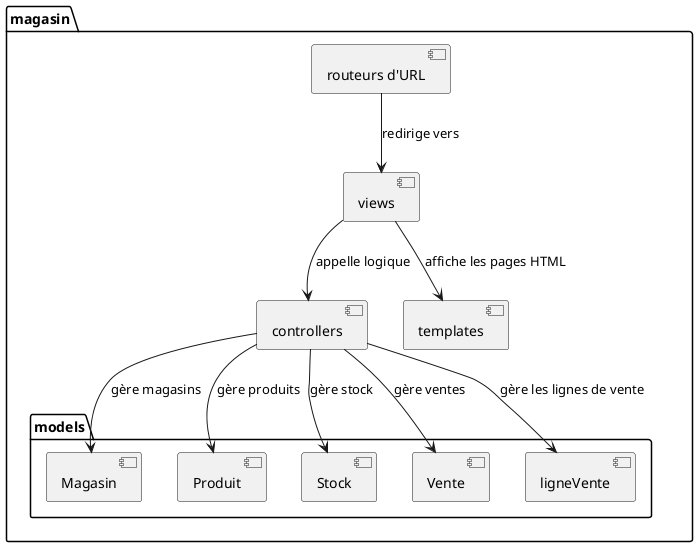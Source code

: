 @startuml vue-implementation
package magasin {

  [controllers] as C
  [views] as V
  [templates] as T
  [routeurs d'URL] as U

  package models {
    [Magasin] as S1
    [Produit] as S2
    [Stock] as S3
    [Vente] as S4
    [ligneVente] as S5
  }

  C --> S1 : gère magasins
  C --> S2 : gère produits
  C --> S3 : gère stock
  C --> S4 : gère ventes
  C --> S5 : gère les lignes de vente
  V --> C : appelle logique
  U --> V : redirige vers
  V --> T : affiche les pages HTML
}
@enduml
